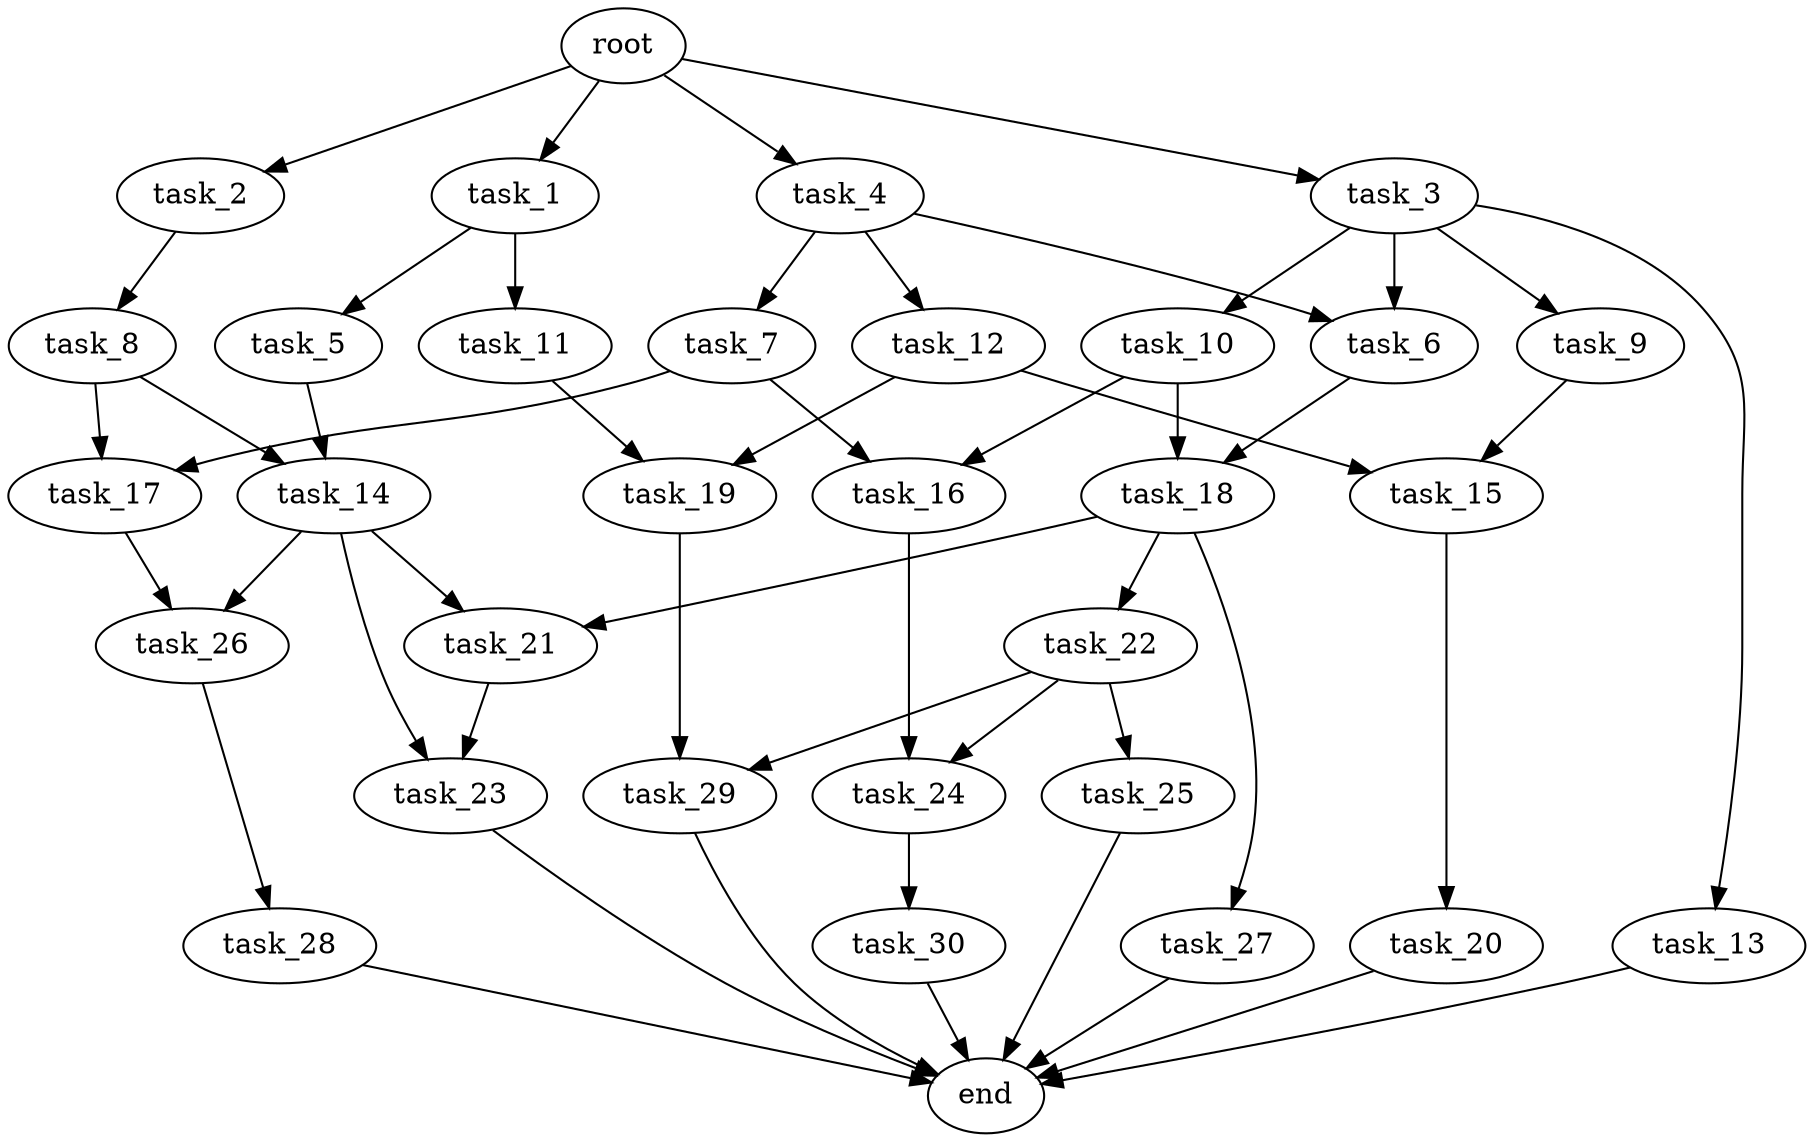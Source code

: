 digraph G {
  root [size="0.000000e+00"];
  task_1 [size="5.963538e+10"];
  task_2 [size="7.339089e+10"];
  task_3 [size="9.433314e+09"];
  task_4 [size="5.032898e+10"];
  task_5 [size="7.005012e+10"];
  task_6 [size="4.768107e+10"];
  task_7 [size="3.053937e+10"];
  task_8 [size="9.066771e+10"];
  task_9 [size="2.386956e+10"];
  task_10 [size="3.151810e+10"];
  task_11 [size="6.954769e+09"];
  task_12 [size="1.874257e+10"];
  task_13 [size="8.998792e+10"];
  task_14 [size="1.419195e+10"];
  task_15 [size="1.283355e+09"];
  task_16 [size="4.746532e+10"];
  task_17 [size="3.341207e+10"];
  task_18 [size="1.775973e+10"];
  task_19 [size="2.639058e+10"];
  task_20 [size="7.706937e+09"];
  task_21 [size="6.792350e+10"];
  task_22 [size="8.531044e+10"];
  task_23 [size="5.940458e+10"];
  task_24 [size="9.695446e+10"];
  task_25 [size="5.832005e+10"];
  task_26 [size="4.883585e+10"];
  task_27 [size="2.475857e+10"];
  task_28 [size="1.094751e+10"];
  task_29 [size="8.189445e+10"];
  task_30 [size="5.673100e+10"];
  end [size="0.000000e+00"];

  root -> task_1 [size="1.000000e-12"];
  root -> task_2 [size="1.000000e-12"];
  root -> task_3 [size="1.000000e-12"];
  root -> task_4 [size="1.000000e-12"];
  task_1 -> task_5 [size="7.005012e+08"];
  task_1 -> task_11 [size="6.954769e+07"];
  task_2 -> task_8 [size="9.066771e+08"];
  task_3 -> task_6 [size="2.384053e+08"];
  task_3 -> task_9 [size="2.386956e+08"];
  task_3 -> task_10 [size="3.151810e+08"];
  task_3 -> task_13 [size="8.998792e+08"];
  task_4 -> task_6 [size="2.384053e+08"];
  task_4 -> task_7 [size="3.053937e+08"];
  task_4 -> task_12 [size="1.874257e+08"];
  task_5 -> task_14 [size="7.095974e+07"];
  task_6 -> task_18 [size="8.879865e+07"];
  task_7 -> task_16 [size="2.373266e+08"];
  task_7 -> task_17 [size="1.670604e+08"];
  task_8 -> task_14 [size="7.095974e+07"];
  task_8 -> task_17 [size="1.670604e+08"];
  task_9 -> task_15 [size="6.416777e+06"];
  task_10 -> task_16 [size="2.373266e+08"];
  task_10 -> task_18 [size="8.879865e+07"];
  task_11 -> task_19 [size="1.319529e+08"];
  task_12 -> task_15 [size="6.416777e+06"];
  task_12 -> task_19 [size="1.319529e+08"];
  task_13 -> end [size="1.000000e-12"];
  task_14 -> task_21 [size="3.396175e+08"];
  task_14 -> task_23 [size="2.970229e+08"];
  task_14 -> task_26 [size="2.441793e+08"];
  task_15 -> task_20 [size="7.706937e+07"];
  task_16 -> task_24 [size="4.847723e+08"];
  task_17 -> task_26 [size="2.441793e+08"];
  task_18 -> task_21 [size="3.396175e+08"];
  task_18 -> task_22 [size="8.531044e+08"];
  task_18 -> task_27 [size="2.475857e+08"];
  task_19 -> task_29 [size="4.094723e+08"];
  task_20 -> end [size="1.000000e-12"];
  task_21 -> task_23 [size="2.970229e+08"];
  task_22 -> task_24 [size="4.847723e+08"];
  task_22 -> task_25 [size="5.832005e+08"];
  task_22 -> task_29 [size="4.094723e+08"];
  task_23 -> end [size="1.000000e-12"];
  task_24 -> task_30 [size="5.673100e+08"];
  task_25 -> end [size="1.000000e-12"];
  task_26 -> task_28 [size="1.094751e+08"];
  task_27 -> end [size="1.000000e-12"];
  task_28 -> end [size="1.000000e-12"];
  task_29 -> end [size="1.000000e-12"];
  task_30 -> end [size="1.000000e-12"];
}
